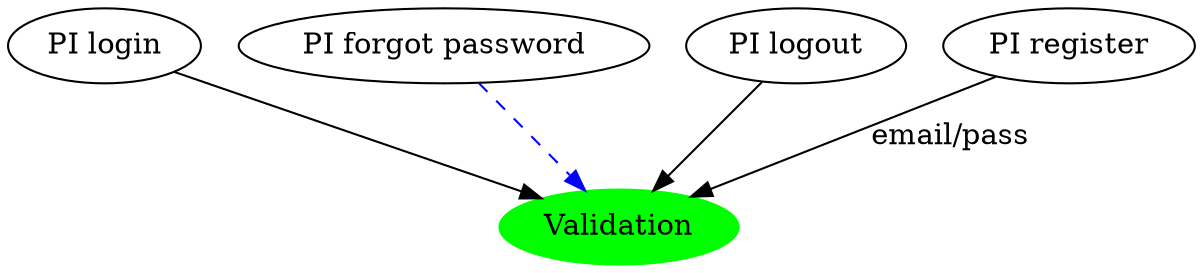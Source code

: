 digraph { 
  a[label="Validation", color="green", style="filled"];

  "PI login" -> a;
  "PI forgot password" -> a[color="blue", style="dashed"];
  "PI logout" -> a;
  "PI register" -> a[label="email/pass"];

}
